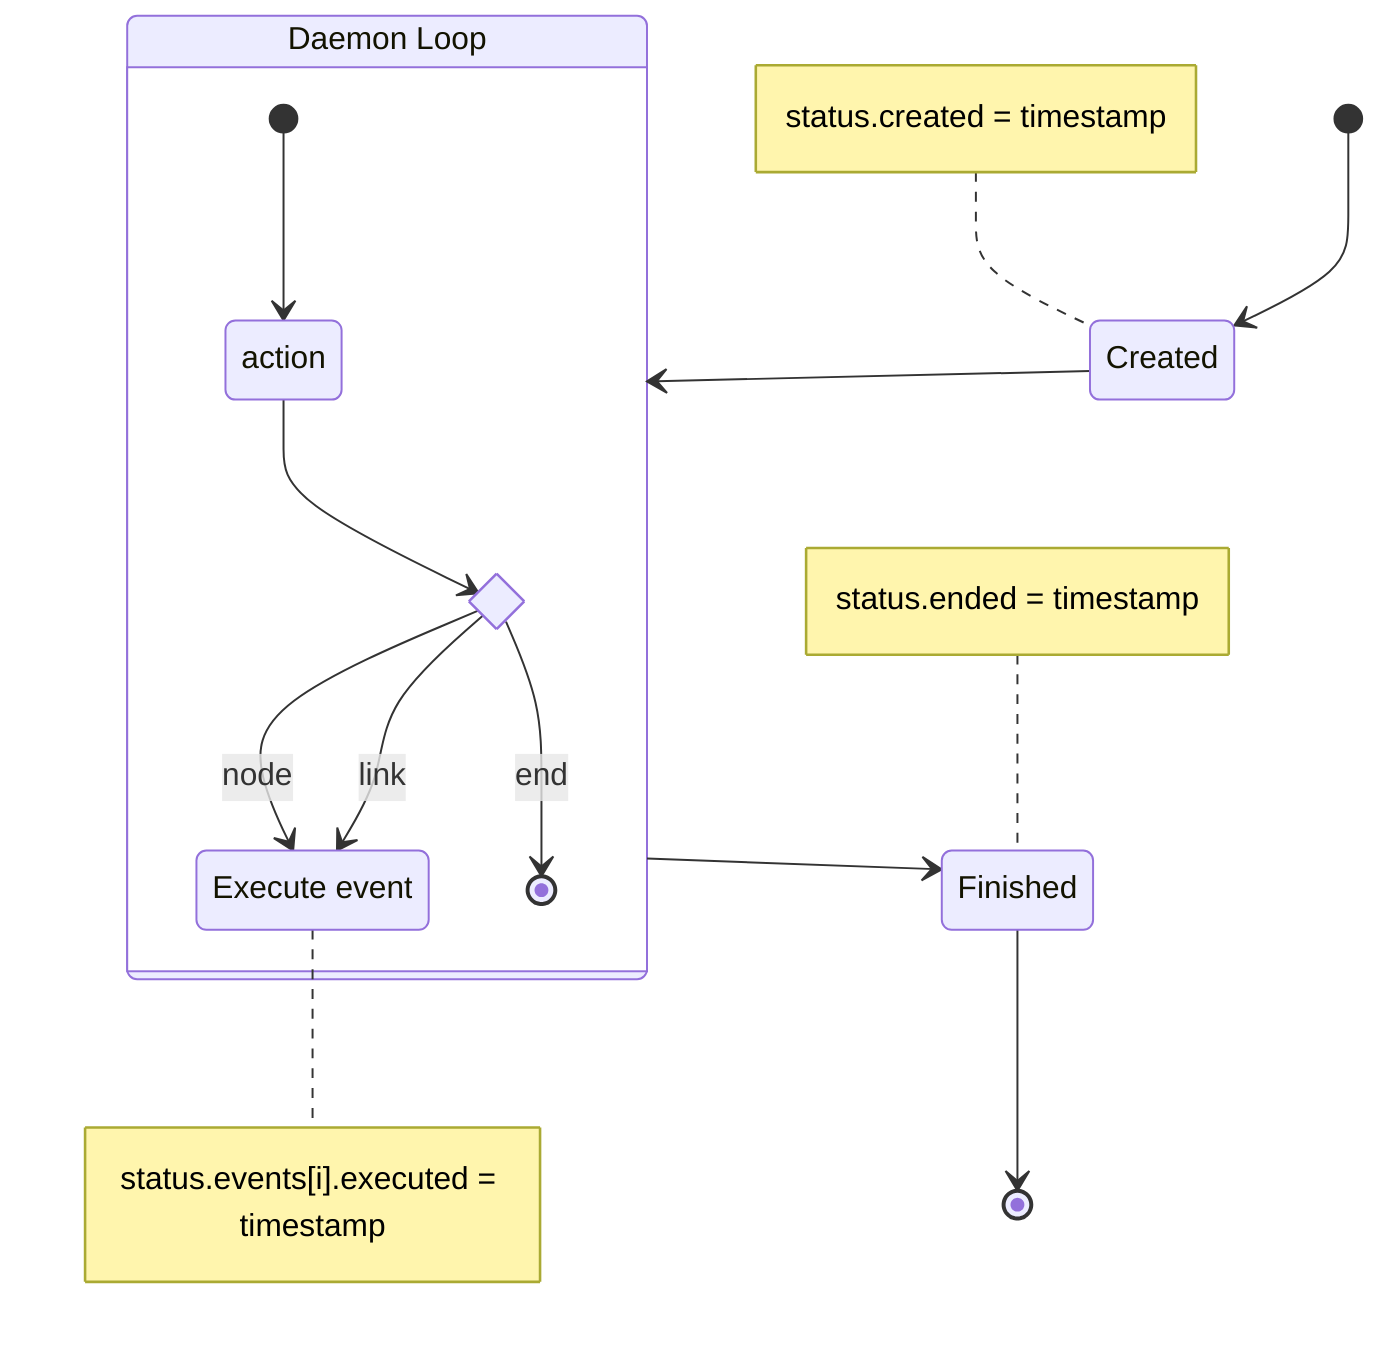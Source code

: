 stateDiagram-v2

    state "Daemon Loop" as loop {
        state a <<choice>>
        [*] --> action
        action --> a

        state "Execute event" as exec
        note right of exec
            status.events[i].executed = timestamp
        end note

        
        a --> exec: node        
        a --> exec: link
        a --> [*]: end
    }

    state "Created" as c
    note left of c
        status.created = timestamp
    end note

    state "Finished" as done
    note left of done
        status.ended = timestamp
    end note
    
    [*] --> c
    c --> loop
    loop --> done
    done --> [*]